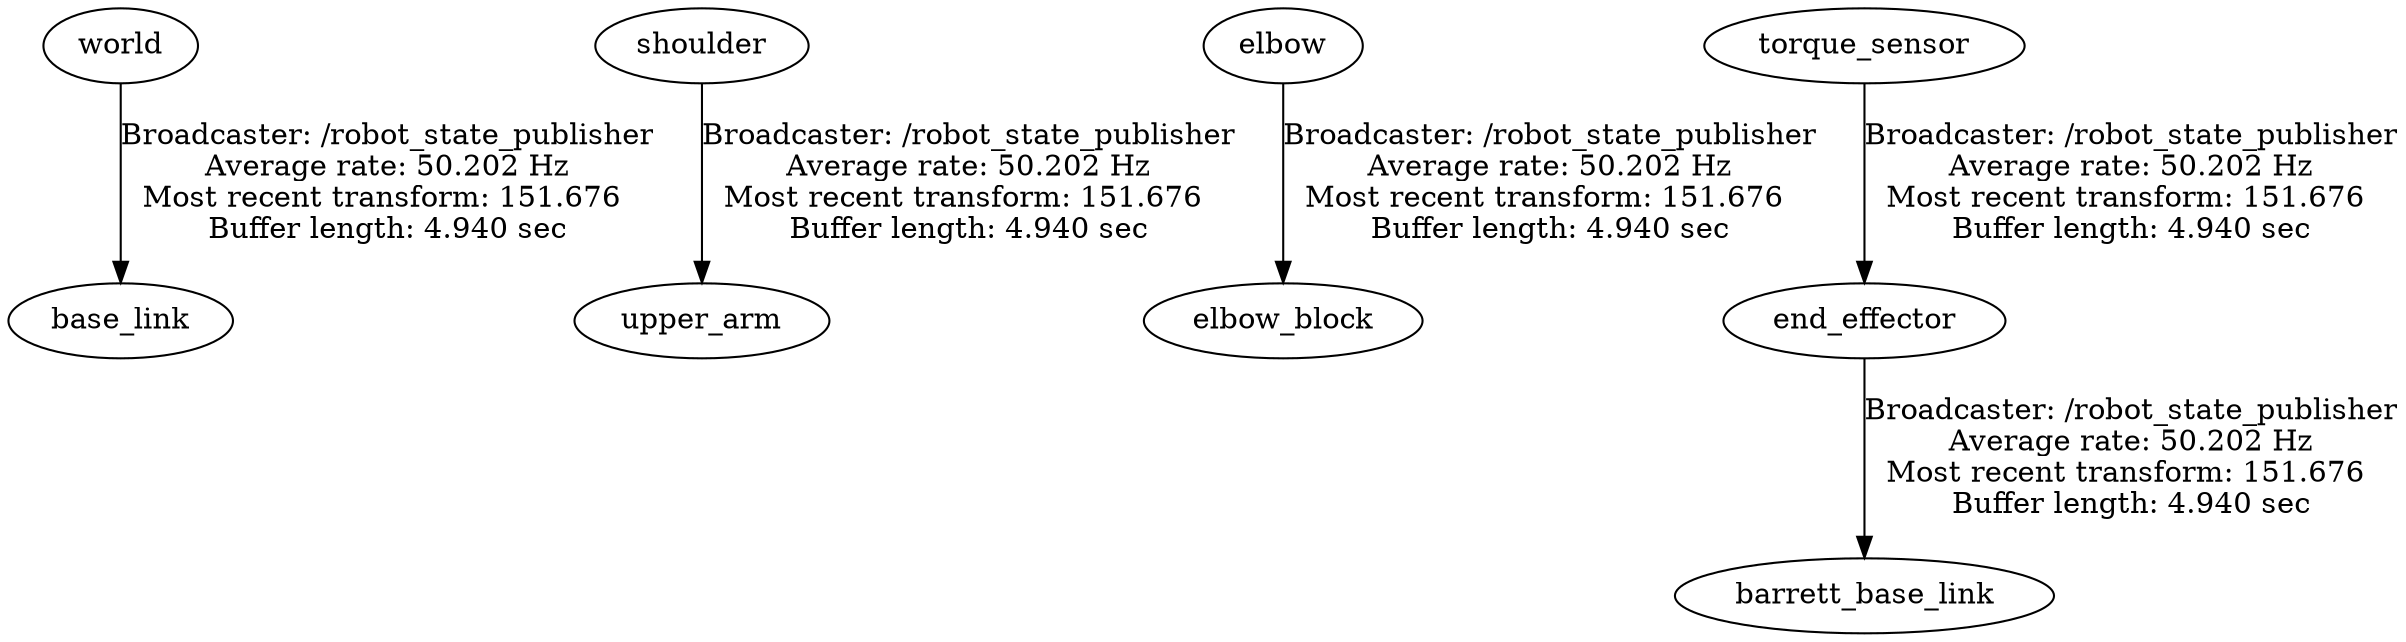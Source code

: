 digraph G {
"world" -> "base_link"[label="Broadcaster: /robot_state_publisher\nAverage rate: 50.202 Hz\nMost recent transform: 151.676 \nBuffer length: 4.940 sec\n"];
"shoulder" -> "upper_arm"[label="Broadcaster: /robot_state_publisher\nAverage rate: 50.202 Hz\nMost recent transform: 151.676 \nBuffer length: 4.940 sec\n"];
"elbow" -> "elbow_block"[label="Broadcaster: /robot_state_publisher\nAverage rate: 50.202 Hz\nMost recent transform: 151.676 \nBuffer length: 4.940 sec\n"];
"end_effector" -> "barrett_base_link"[label="Broadcaster: /robot_state_publisher\nAverage rate: 50.202 Hz\nMost recent transform: 151.676 \nBuffer length: 4.940 sec\n"];
"torque_sensor" -> "end_effector"[label="Broadcaster: /robot_state_publisher\nAverage rate: 50.202 Hz\nMost recent transform: 151.676 \nBuffer length: 4.940 sec\n"];
}